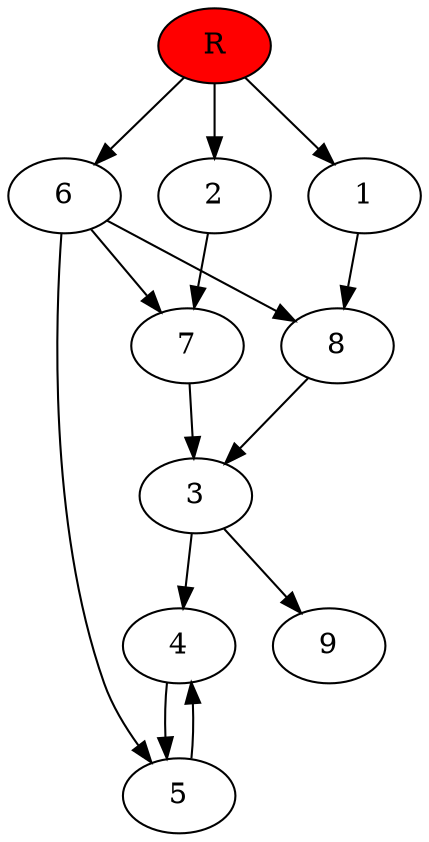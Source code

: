 digraph prb51825 {
	1
	2
	3
	4
	5
	6
	7
	8
	R [fillcolor="#ff0000" style=filled]
	1 -> 8
	2 -> 7
	3 -> 4
	3 -> 9
	4 -> 5
	5 -> 4
	6 -> 5
	6 -> 7
	6 -> 8
	7 -> 3
	8 -> 3
	R -> 1
	R -> 2
	R -> 6
}
